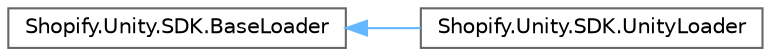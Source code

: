 digraph "Graphical Class Hierarchy"
{
 // LATEX_PDF_SIZE
  bgcolor="transparent";
  edge [fontname=Helvetica,fontsize=10,labelfontname=Helvetica,labelfontsize=10];
  node [fontname=Helvetica,fontsize=10,shape=box,height=0.2,width=0.4];
  rankdir="LR";
  Node0 [id="Node000000",label="Shopify.Unity.SDK.BaseLoader",height=0.2,width=0.4,color="grey40", fillcolor="white", style="filled",URL="$class_shopify_1_1_unity_1_1_s_d_k_1_1_base_loader.html",tooltip="An abstract base that must be defined by classes that will perform network communication."];
  Node0 -> Node1 [id="edge492_Node000000_Node000001",dir="back",color="steelblue1",style="solid",tooltip=" "];
  Node1 [id="Node000001",label="Shopify.Unity.SDK.UnityLoader",height=0.2,width=0.4,color="grey40", fillcolor="white", style="filled",URL="$class_shopify_1_1_unity_1_1_s_d_k_1_1_unity_loader.html",tooltip="Performs network communication to send GraphQL queries between Unity and a Shopify GraphQL endpoint."];
}
